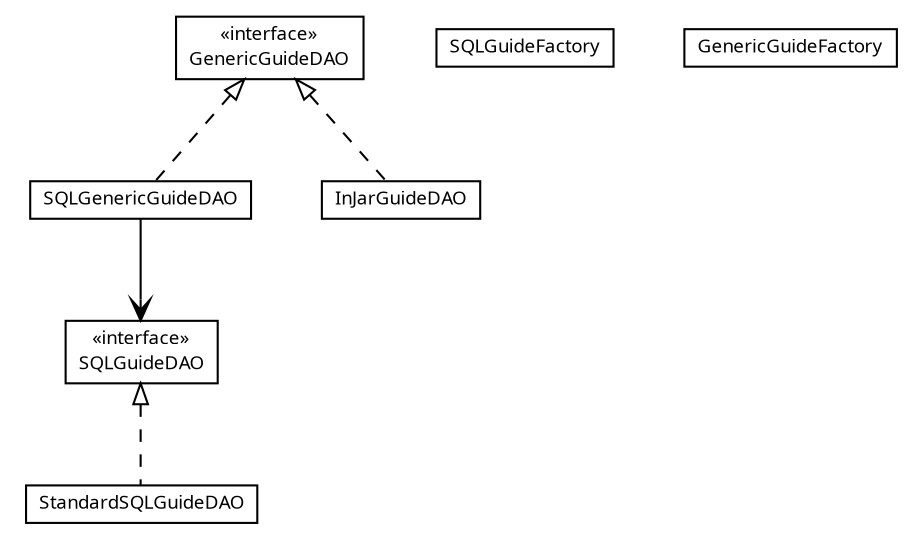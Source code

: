 #!/usr/local/bin/dot
#
# Class diagram 
# Generated by UMLGraph version R5_6 (http://www.umlgraph.org/)
#

digraph G {
	edge [fontname="Trebuchet MS",fontsize=10,labelfontname="Trebuchet MS",labelfontsize=10];
	node [fontname="Trebuchet MS",fontsize=10,shape=plaintext];
	nodesep=0.25;
	ranksep=0.5;
	// se.cambio.cds.model.guide.dao.StandardSQLGuideDAO
	c14588 [label=<<table title="se.cambio.cds.model.guide.dao.StandardSQLGuideDAO" border="0" cellborder="1" cellspacing="0" cellpadding="2" port="p" href="./StandardSQLGuideDAO.html">
		<tr><td><table border="0" cellspacing="0" cellpadding="1">
<tr><td align="center" balign="center"><font face="Trebuchet MS"> StandardSQLGuideDAO </font></td></tr>
		</table></td></tr>
		</table>>, URL="./StandardSQLGuideDAO.html", fontname="Trebuchet MS", fontcolor="black", fontsize=9.0];
	// se.cambio.cds.model.guide.dao.SQLGuideFactory
	c14589 [label=<<table title="se.cambio.cds.model.guide.dao.SQLGuideFactory" border="0" cellborder="1" cellspacing="0" cellpadding="2" port="p" href="./SQLGuideFactory.html">
		<tr><td><table border="0" cellspacing="0" cellpadding="1">
<tr><td align="center" balign="center"><font face="Trebuchet MS"> SQLGuideFactory </font></td></tr>
		</table></td></tr>
		</table>>, URL="./SQLGuideFactory.html", fontname="Trebuchet MS", fontcolor="black", fontsize=9.0];
	// se.cambio.cds.model.guide.dao.SQLGuideDAO
	c14590 [label=<<table title="se.cambio.cds.model.guide.dao.SQLGuideDAO" border="0" cellborder="1" cellspacing="0" cellpadding="2" port="p" href="./SQLGuideDAO.html">
		<tr><td><table border="0" cellspacing="0" cellpadding="1">
<tr><td align="center" balign="center"> &#171;interface&#187; </td></tr>
<tr><td align="center" balign="center"><font face="Trebuchet MS"> SQLGuideDAO </font></td></tr>
		</table></td></tr>
		</table>>, URL="./SQLGuideDAO.html", fontname="Trebuchet MS", fontcolor="black", fontsize=9.0];
	// se.cambio.cds.model.guide.dao.SQLGenericGuideDAO
	c14591 [label=<<table title="se.cambio.cds.model.guide.dao.SQLGenericGuideDAO" border="0" cellborder="1" cellspacing="0" cellpadding="2" port="p" href="./SQLGenericGuideDAO.html">
		<tr><td><table border="0" cellspacing="0" cellpadding="1">
<tr><td align="center" balign="center"><font face="Trebuchet MS"> SQLGenericGuideDAO </font></td></tr>
		</table></td></tr>
		</table>>, URL="./SQLGenericGuideDAO.html", fontname="Trebuchet MS", fontcolor="black", fontsize=9.0];
	// se.cambio.cds.model.guide.dao.InJarGuideDAO
	c14592 [label=<<table title="se.cambio.cds.model.guide.dao.InJarGuideDAO" border="0" cellborder="1" cellspacing="0" cellpadding="2" port="p" href="./InJarGuideDAO.html">
		<tr><td><table border="0" cellspacing="0" cellpadding="1">
<tr><td align="center" balign="center"><font face="Trebuchet MS"> InJarGuideDAO </font></td></tr>
		</table></td></tr>
		</table>>, URL="./InJarGuideDAO.html", fontname="Trebuchet MS", fontcolor="black", fontsize=9.0];
	// se.cambio.cds.model.guide.dao.GenericGuideFactory
	c14593 [label=<<table title="se.cambio.cds.model.guide.dao.GenericGuideFactory" border="0" cellborder="1" cellspacing="0" cellpadding="2" port="p" href="./GenericGuideFactory.html">
		<tr><td><table border="0" cellspacing="0" cellpadding="1">
<tr><td align="center" balign="center"><font face="Trebuchet MS"> GenericGuideFactory </font></td></tr>
		</table></td></tr>
		</table>>, URL="./GenericGuideFactory.html", fontname="Trebuchet MS", fontcolor="black", fontsize=9.0];
	// se.cambio.cds.model.guide.dao.GenericGuideDAO
	c14594 [label=<<table title="se.cambio.cds.model.guide.dao.GenericGuideDAO" border="0" cellborder="1" cellspacing="0" cellpadding="2" port="p" href="./GenericGuideDAO.html">
		<tr><td><table border="0" cellspacing="0" cellpadding="1">
<tr><td align="center" balign="center"> &#171;interface&#187; </td></tr>
<tr><td align="center" balign="center"><font face="Trebuchet MS"> GenericGuideDAO </font></td></tr>
		</table></td></tr>
		</table>>, URL="./GenericGuideDAO.html", fontname="Trebuchet MS", fontcolor="black", fontsize=9.0];
	//se.cambio.cds.model.guide.dao.StandardSQLGuideDAO implements se.cambio.cds.model.guide.dao.SQLGuideDAO
	c14590:p -> c14588:p [dir=back,arrowtail=empty,style=dashed];
	//se.cambio.cds.model.guide.dao.SQLGenericGuideDAO implements se.cambio.cds.model.guide.dao.GenericGuideDAO
	c14594:p -> c14591:p [dir=back,arrowtail=empty,style=dashed];
	//se.cambio.cds.model.guide.dao.InJarGuideDAO implements se.cambio.cds.model.guide.dao.GenericGuideDAO
	c14594:p -> c14592:p [dir=back,arrowtail=empty,style=dashed];
	// se.cambio.cds.model.guide.dao.SQLGenericGuideDAO NAVASSOC se.cambio.cds.model.guide.dao.SQLGuideDAO
	c14591:p -> c14590:p [taillabel="", label="", headlabel="", fontname="Trebuchet MS", fontcolor="black", fontsize=10.0, color="black", arrowhead=open];
}

